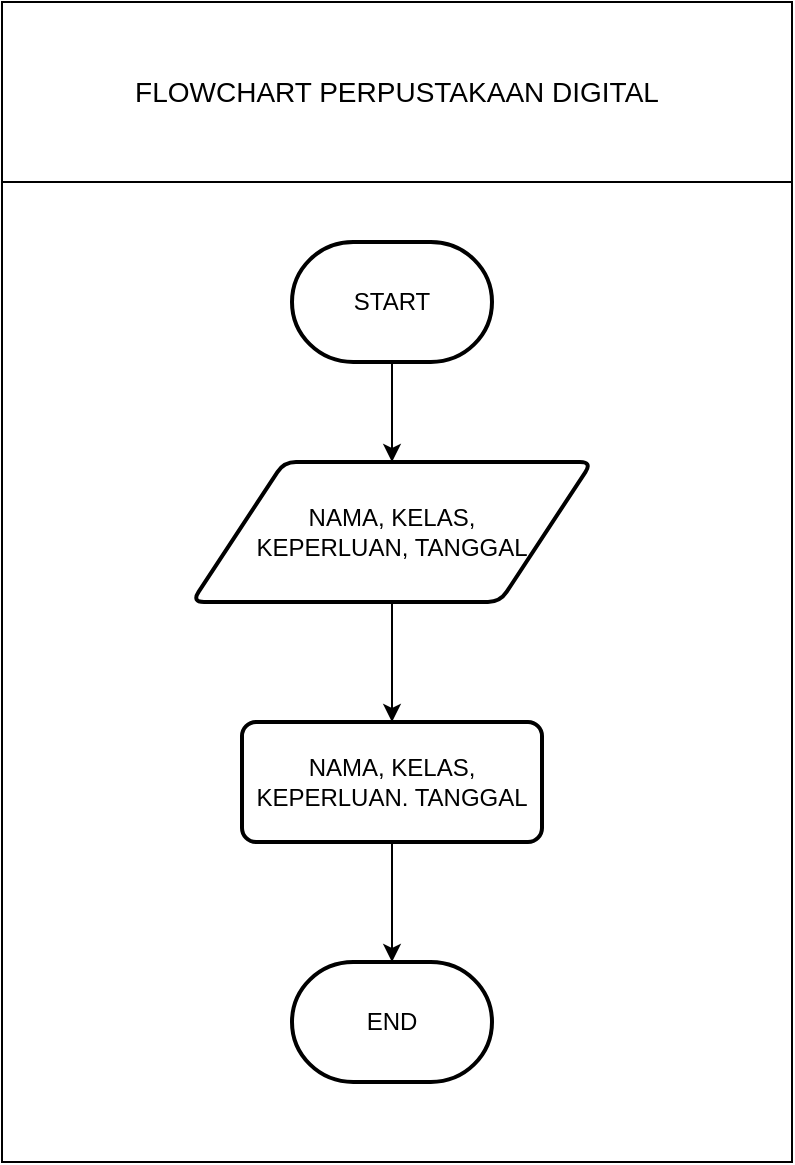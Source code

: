<mxfile version="22.0.2" type="github">
  <diagram name="Page-1" id="YE2gJYWsG8oICamzGdg5">
    <mxGraphModel dx="1434" dy="790" grid="1" gridSize="10" guides="1" tooltips="1" connect="1" arrows="1" fold="1" page="1" pageScale="1" pageWidth="850" pageHeight="1100" math="0" shadow="0">
      <root>
        <mxCell id="0" />
        <mxCell id="1" parent="0" />
        <mxCell id="RXDF4n9Eeg4B-BZohRdP-1" value="" style="rounded=0;whiteSpace=wrap;html=1;" vertex="1" parent="1">
          <mxGeometry x="245" y="120" width="395" height="580" as="geometry" />
        </mxCell>
        <mxCell id="RXDF4n9Eeg4B-BZohRdP-13" style="edgeStyle=orthogonalEdgeStyle;rounded=0;orthogonalLoop=1;jettySize=auto;html=1;entryX=0.5;entryY=0;entryDx=0;entryDy=0;" edge="1" parent="1" source="RXDF4n9Eeg4B-BZohRdP-6" target="RXDF4n9Eeg4B-BZohRdP-11">
          <mxGeometry relative="1" as="geometry" />
        </mxCell>
        <mxCell id="RXDF4n9Eeg4B-BZohRdP-6" value="START" style="strokeWidth=2;html=1;shape=mxgraph.flowchart.terminator;whiteSpace=wrap;" vertex="1" parent="1">
          <mxGeometry x="390" y="240" width="100" height="60" as="geometry" />
        </mxCell>
        <mxCell id="RXDF4n9Eeg4B-BZohRdP-7" value="END" style="strokeWidth=2;html=1;shape=mxgraph.flowchart.terminator;whiteSpace=wrap;" vertex="1" parent="1">
          <mxGeometry x="390" y="600" width="100" height="60" as="geometry" />
        </mxCell>
        <mxCell id="RXDF4n9Eeg4B-BZohRdP-9" value="&lt;font style=&quot;font-size: 14px;&quot;&gt;FLOWCHART PERPUSTAKAAN DIGITAL&lt;/font&gt;" style="rounded=0;whiteSpace=wrap;html=1;" vertex="1" parent="1">
          <mxGeometry x="245" y="120" width="395" height="90" as="geometry" />
        </mxCell>
        <mxCell id="RXDF4n9Eeg4B-BZohRdP-14" style="edgeStyle=orthogonalEdgeStyle;rounded=0;orthogonalLoop=1;jettySize=auto;html=1;entryX=0.5;entryY=0;entryDx=0;entryDy=0;" edge="1" parent="1" source="RXDF4n9Eeg4B-BZohRdP-11" target="RXDF4n9Eeg4B-BZohRdP-12">
          <mxGeometry relative="1" as="geometry" />
        </mxCell>
        <mxCell id="RXDF4n9Eeg4B-BZohRdP-11" value="&lt;font style=&quot;font-size: 12px;&quot;&gt;NAMA, KELAS, &lt;br&gt;KEPERLUAN, TANGGAL&lt;/font&gt;" style="shape=parallelogram;html=1;strokeWidth=2;perimeter=parallelogramPerimeter;whiteSpace=wrap;rounded=1;arcSize=12;size=0.23;" vertex="1" parent="1">
          <mxGeometry x="340" y="350" width="200" height="70" as="geometry" />
        </mxCell>
        <mxCell id="RXDF4n9Eeg4B-BZohRdP-12" value="NAMA, KELAS, KEPERLUAN. TANGGAL" style="rounded=1;whiteSpace=wrap;html=1;absoluteArcSize=1;arcSize=14;strokeWidth=2;" vertex="1" parent="1">
          <mxGeometry x="365" y="480" width="150" height="60" as="geometry" />
        </mxCell>
        <mxCell id="RXDF4n9Eeg4B-BZohRdP-15" style="edgeStyle=orthogonalEdgeStyle;rounded=0;orthogonalLoop=1;jettySize=auto;html=1;entryX=0.5;entryY=0;entryDx=0;entryDy=0;entryPerimeter=0;" edge="1" parent="1" source="RXDF4n9Eeg4B-BZohRdP-12" target="RXDF4n9Eeg4B-BZohRdP-7">
          <mxGeometry relative="1" as="geometry" />
        </mxCell>
      </root>
    </mxGraphModel>
  </diagram>
</mxfile>
